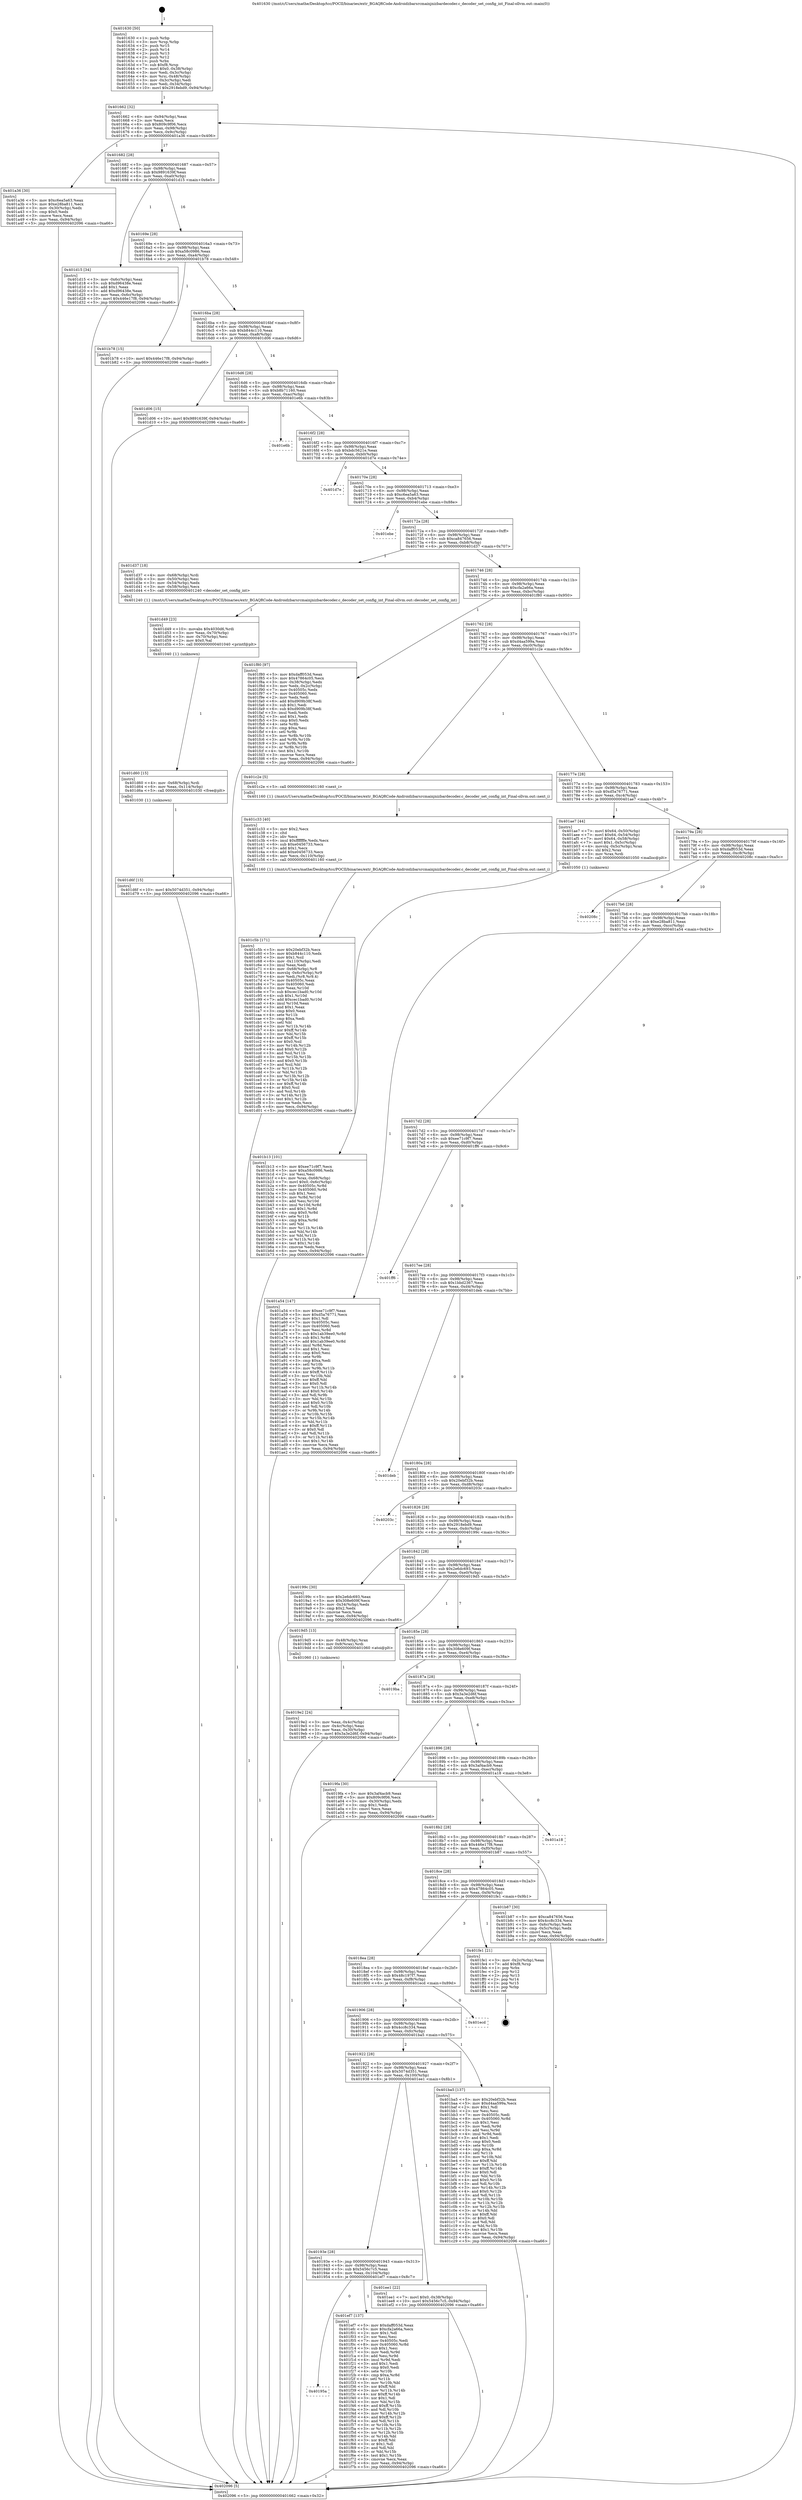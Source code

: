 digraph "0x401630" {
  label = "0x401630 (/mnt/c/Users/mathe/Desktop/tcc/POCII/binaries/extr_BGAQRCode-Androidzbarsrcmainjnizbardecoder.c_decoder_set_config_int_Final-ollvm.out::main(0))"
  labelloc = "t"
  node[shape=record]

  Entry [label="",width=0.3,height=0.3,shape=circle,fillcolor=black,style=filled]
  "0x401662" [label="{
     0x401662 [32]\l
     | [instrs]\l
     &nbsp;&nbsp;0x401662 \<+6\>: mov -0x94(%rbp),%eax\l
     &nbsp;&nbsp;0x401668 \<+2\>: mov %eax,%ecx\l
     &nbsp;&nbsp;0x40166a \<+6\>: sub $0x809c9f06,%ecx\l
     &nbsp;&nbsp;0x401670 \<+6\>: mov %eax,-0x98(%rbp)\l
     &nbsp;&nbsp;0x401676 \<+6\>: mov %ecx,-0x9c(%rbp)\l
     &nbsp;&nbsp;0x40167c \<+6\>: je 0000000000401a36 \<main+0x406\>\l
  }"]
  "0x401a36" [label="{
     0x401a36 [30]\l
     | [instrs]\l
     &nbsp;&nbsp;0x401a36 \<+5\>: mov $0xc6ea5a63,%eax\l
     &nbsp;&nbsp;0x401a3b \<+5\>: mov $0xe28ba811,%ecx\l
     &nbsp;&nbsp;0x401a40 \<+3\>: mov -0x30(%rbp),%edx\l
     &nbsp;&nbsp;0x401a43 \<+3\>: cmp $0x0,%edx\l
     &nbsp;&nbsp;0x401a46 \<+3\>: cmove %ecx,%eax\l
     &nbsp;&nbsp;0x401a49 \<+6\>: mov %eax,-0x94(%rbp)\l
     &nbsp;&nbsp;0x401a4f \<+5\>: jmp 0000000000402096 \<main+0xa66\>\l
  }"]
  "0x401682" [label="{
     0x401682 [28]\l
     | [instrs]\l
     &nbsp;&nbsp;0x401682 \<+5\>: jmp 0000000000401687 \<main+0x57\>\l
     &nbsp;&nbsp;0x401687 \<+6\>: mov -0x98(%rbp),%eax\l
     &nbsp;&nbsp;0x40168d \<+5\>: sub $0x9891639f,%eax\l
     &nbsp;&nbsp;0x401692 \<+6\>: mov %eax,-0xa0(%rbp)\l
     &nbsp;&nbsp;0x401698 \<+6\>: je 0000000000401d15 \<main+0x6e5\>\l
  }"]
  Exit [label="",width=0.3,height=0.3,shape=circle,fillcolor=black,style=filled,peripheries=2]
  "0x401d15" [label="{
     0x401d15 [34]\l
     | [instrs]\l
     &nbsp;&nbsp;0x401d15 \<+3\>: mov -0x6c(%rbp),%eax\l
     &nbsp;&nbsp;0x401d18 \<+5\>: sub $0xd96438e,%eax\l
     &nbsp;&nbsp;0x401d1d \<+3\>: add $0x1,%eax\l
     &nbsp;&nbsp;0x401d20 \<+5\>: add $0xd96438e,%eax\l
     &nbsp;&nbsp;0x401d25 \<+3\>: mov %eax,-0x6c(%rbp)\l
     &nbsp;&nbsp;0x401d28 \<+10\>: movl $0x446e17f8,-0x94(%rbp)\l
     &nbsp;&nbsp;0x401d32 \<+5\>: jmp 0000000000402096 \<main+0xa66\>\l
  }"]
  "0x40169e" [label="{
     0x40169e [28]\l
     | [instrs]\l
     &nbsp;&nbsp;0x40169e \<+5\>: jmp 00000000004016a3 \<main+0x73\>\l
     &nbsp;&nbsp;0x4016a3 \<+6\>: mov -0x98(%rbp),%eax\l
     &nbsp;&nbsp;0x4016a9 \<+5\>: sub $0xa58c0986,%eax\l
     &nbsp;&nbsp;0x4016ae \<+6\>: mov %eax,-0xa4(%rbp)\l
     &nbsp;&nbsp;0x4016b4 \<+6\>: je 0000000000401b78 \<main+0x548\>\l
  }"]
  "0x40195a" [label="{
     0x40195a\l
  }", style=dashed]
  "0x401b78" [label="{
     0x401b78 [15]\l
     | [instrs]\l
     &nbsp;&nbsp;0x401b78 \<+10\>: movl $0x446e17f8,-0x94(%rbp)\l
     &nbsp;&nbsp;0x401b82 \<+5\>: jmp 0000000000402096 \<main+0xa66\>\l
  }"]
  "0x4016ba" [label="{
     0x4016ba [28]\l
     | [instrs]\l
     &nbsp;&nbsp;0x4016ba \<+5\>: jmp 00000000004016bf \<main+0x8f\>\l
     &nbsp;&nbsp;0x4016bf \<+6\>: mov -0x98(%rbp),%eax\l
     &nbsp;&nbsp;0x4016c5 \<+5\>: sub $0xb844c110,%eax\l
     &nbsp;&nbsp;0x4016ca \<+6\>: mov %eax,-0xa8(%rbp)\l
     &nbsp;&nbsp;0x4016d0 \<+6\>: je 0000000000401d06 \<main+0x6d6\>\l
  }"]
  "0x401ef7" [label="{
     0x401ef7 [137]\l
     | [instrs]\l
     &nbsp;&nbsp;0x401ef7 \<+5\>: mov $0xdaff053d,%eax\l
     &nbsp;&nbsp;0x401efc \<+5\>: mov $0xcfa2a66a,%ecx\l
     &nbsp;&nbsp;0x401f01 \<+2\>: mov $0x1,%dl\l
     &nbsp;&nbsp;0x401f03 \<+2\>: xor %esi,%esi\l
     &nbsp;&nbsp;0x401f05 \<+7\>: mov 0x40505c,%edi\l
     &nbsp;&nbsp;0x401f0c \<+8\>: mov 0x405060,%r8d\l
     &nbsp;&nbsp;0x401f14 \<+3\>: sub $0x1,%esi\l
     &nbsp;&nbsp;0x401f17 \<+3\>: mov %edi,%r9d\l
     &nbsp;&nbsp;0x401f1a \<+3\>: add %esi,%r9d\l
     &nbsp;&nbsp;0x401f1d \<+4\>: imul %r9d,%edi\l
     &nbsp;&nbsp;0x401f21 \<+3\>: and $0x1,%edi\l
     &nbsp;&nbsp;0x401f24 \<+3\>: cmp $0x0,%edi\l
     &nbsp;&nbsp;0x401f27 \<+4\>: sete %r10b\l
     &nbsp;&nbsp;0x401f2b \<+4\>: cmp $0xa,%r8d\l
     &nbsp;&nbsp;0x401f2f \<+4\>: setl %r11b\l
     &nbsp;&nbsp;0x401f33 \<+3\>: mov %r10b,%bl\l
     &nbsp;&nbsp;0x401f36 \<+3\>: xor $0xff,%bl\l
     &nbsp;&nbsp;0x401f39 \<+3\>: mov %r11b,%r14b\l
     &nbsp;&nbsp;0x401f3c \<+4\>: xor $0xff,%r14b\l
     &nbsp;&nbsp;0x401f40 \<+3\>: xor $0x1,%dl\l
     &nbsp;&nbsp;0x401f43 \<+3\>: mov %bl,%r15b\l
     &nbsp;&nbsp;0x401f46 \<+4\>: and $0xff,%r15b\l
     &nbsp;&nbsp;0x401f4a \<+3\>: and %dl,%r10b\l
     &nbsp;&nbsp;0x401f4d \<+3\>: mov %r14b,%r12b\l
     &nbsp;&nbsp;0x401f50 \<+4\>: and $0xff,%r12b\l
     &nbsp;&nbsp;0x401f54 \<+3\>: and %dl,%r11b\l
     &nbsp;&nbsp;0x401f57 \<+3\>: or %r10b,%r15b\l
     &nbsp;&nbsp;0x401f5a \<+3\>: or %r11b,%r12b\l
     &nbsp;&nbsp;0x401f5d \<+3\>: xor %r12b,%r15b\l
     &nbsp;&nbsp;0x401f60 \<+3\>: or %r14b,%bl\l
     &nbsp;&nbsp;0x401f63 \<+3\>: xor $0xff,%bl\l
     &nbsp;&nbsp;0x401f66 \<+3\>: or $0x1,%dl\l
     &nbsp;&nbsp;0x401f69 \<+2\>: and %dl,%bl\l
     &nbsp;&nbsp;0x401f6b \<+3\>: or %bl,%r15b\l
     &nbsp;&nbsp;0x401f6e \<+4\>: test $0x1,%r15b\l
     &nbsp;&nbsp;0x401f72 \<+3\>: cmovne %ecx,%eax\l
     &nbsp;&nbsp;0x401f75 \<+6\>: mov %eax,-0x94(%rbp)\l
     &nbsp;&nbsp;0x401f7b \<+5\>: jmp 0000000000402096 \<main+0xa66\>\l
  }"]
  "0x401d06" [label="{
     0x401d06 [15]\l
     | [instrs]\l
     &nbsp;&nbsp;0x401d06 \<+10\>: movl $0x9891639f,-0x94(%rbp)\l
     &nbsp;&nbsp;0x401d10 \<+5\>: jmp 0000000000402096 \<main+0xa66\>\l
  }"]
  "0x4016d6" [label="{
     0x4016d6 [28]\l
     | [instrs]\l
     &nbsp;&nbsp;0x4016d6 \<+5\>: jmp 00000000004016db \<main+0xab\>\l
     &nbsp;&nbsp;0x4016db \<+6\>: mov -0x98(%rbp),%eax\l
     &nbsp;&nbsp;0x4016e1 \<+5\>: sub $0xb8b71160,%eax\l
     &nbsp;&nbsp;0x4016e6 \<+6\>: mov %eax,-0xac(%rbp)\l
     &nbsp;&nbsp;0x4016ec \<+6\>: je 0000000000401e6b \<main+0x83b\>\l
  }"]
  "0x40193e" [label="{
     0x40193e [28]\l
     | [instrs]\l
     &nbsp;&nbsp;0x40193e \<+5\>: jmp 0000000000401943 \<main+0x313\>\l
     &nbsp;&nbsp;0x401943 \<+6\>: mov -0x98(%rbp),%eax\l
     &nbsp;&nbsp;0x401949 \<+5\>: sub $0x5456c7c5,%eax\l
     &nbsp;&nbsp;0x40194e \<+6\>: mov %eax,-0x104(%rbp)\l
     &nbsp;&nbsp;0x401954 \<+6\>: je 0000000000401ef7 \<main+0x8c7\>\l
  }"]
  "0x401e6b" [label="{
     0x401e6b\l
  }", style=dashed]
  "0x4016f2" [label="{
     0x4016f2 [28]\l
     | [instrs]\l
     &nbsp;&nbsp;0x4016f2 \<+5\>: jmp 00000000004016f7 \<main+0xc7\>\l
     &nbsp;&nbsp;0x4016f7 \<+6\>: mov -0x98(%rbp),%eax\l
     &nbsp;&nbsp;0x4016fd \<+5\>: sub $0xbdc5621e,%eax\l
     &nbsp;&nbsp;0x401702 \<+6\>: mov %eax,-0xb0(%rbp)\l
     &nbsp;&nbsp;0x401708 \<+6\>: je 0000000000401d7e \<main+0x74e\>\l
  }"]
  "0x401ee1" [label="{
     0x401ee1 [22]\l
     | [instrs]\l
     &nbsp;&nbsp;0x401ee1 \<+7\>: movl $0x0,-0x38(%rbp)\l
     &nbsp;&nbsp;0x401ee8 \<+10\>: movl $0x5456c7c5,-0x94(%rbp)\l
     &nbsp;&nbsp;0x401ef2 \<+5\>: jmp 0000000000402096 \<main+0xa66\>\l
  }"]
  "0x401d7e" [label="{
     0x401d7e\l
  }", style=dashed]
  "0x40170e" [label="{
     0x40170e [28]\l
     | [instrs]\l
     &nbsp;&nbsp;0x40170e \<+5\>: jmp 0000000000401713 \<main+0xe3\>\l
     &nbsp;&nbsp;0x401713 \<+6\>: mov -0x98(%rbp),%eax\l
     &nbsp;&nbsp;0x401719 \<+5\>: sub $0xc6ea5a63,%eax\l
     &nbsp;&nbsp;0x40171e \<+6\>: mov %eax,-0xb4(%rbp)\l
     &nbsp;&nbsp;0x401724 \<+6\>: je 0000000000401ebe \<main+0x88e\>\l
  }"]
  "0x401d6f" [label="{
     0x401d6f [15]\l
     | [instrs]\l
     &nbsp;&nbsp;0x401d6f \<+10\>: movl $0x5074d351,-0x94(%rbp)\l
     &nbsp;&nbsp;0x401d79 \<+5\>: jmp 0000000000402096 \<main+0xa66\>\l
  }"]
  "0x401ebe" [label="{
     0x401ebe\l
  }", style=dashed]
  "0x40172a" [label="{
     0x40172a [28]\l
     | [instrs]\l
     &nbsp;&nbsp;0x40172a \<+5\>: jmp 000000000040172f \<main+0xff\>\l
     &nbsp;&nbsp;0x40172f \<+6\>: mov -0x98(%rbp),%eax\l
     &nbsp;&nbsp;0x401735 \<+5\>: sub $0xca847656,%eax\l
     &nbsp;&nbsp;0x40173a \<+6\>: mov %eax,-0xb8(%rbp)\l
     &nbsp;&nbsp;0x401740 \<+6\>: je 0000000000401d37 \<main+0x707\>\l
  }"]
  "0x401d60" [label="{
     0x401d60 [15]\l
     | [instrs]\l
     &nbsp;&nbsp;0x401d60 \<+4\>: mov -0x68(%rbp),%rdi\l
     &nbsp;&nbsp;0x401d64 \<+6\>: mov %eax,-0x114(%rbp)\l
     &nbsp;&nbsp;0x401d6a \<+5\>: call 0000000000401030 \<free@plt\>\l
     | [calls]\l
     &nbsp;&nbsp;0x401030 \{1\} (unknown)\l
  }"]
  "0x401d37" [label="{
     0x401d37 [18]\l
     | [instrs]\l
     &nbsp;&nbsp;0x401d37 \<+4\>: mov -0x68(%rbp),%rdi\l
     &nbsp;&nbsp;0x401d3b \<+3\>: mov -0x50(%rbp),%esi\l
     &nbsp;&nbsp;0x401d3e \<+3\>: mov -0x54(%rbp),%edx\l
     &nbsp;&nbsp;0x401d41 \<+3\>: mov -0x58(%rbp),%ecx\l
     &nbsp;&nbsp;0x401d44 \<+5\>: call 0000000000401240 \<decoder_set_config_int\>\l
     | [calls]\l
     &nbsp;&nbsp;0x401240 \{1\} (/mnt/c/Users/mathe/Desktop/tcc/POCII/binaries/extr_BGAQRCode-Androidzbarsrcmainjnizbardecoder.c_decoder_set_config_int_Final-ollvm.out::decoder_set_config_int)\l
  }"]
  "0x401746" [label="{
     0x401746 [28]\l
     | [instrs]\l
     &nbsp;&nbsp;0x401746 \<+5\>: jmp 000000000040174b \<main+0x11b\>\l
     &nbsp;&nbsp;0x40174b \<+6\>: mov -0x98(%rbp),%eax\l
     &nbsp;&nbsp;0x401751 \<+5\>: sub $0xcfa2a66a,%eax\l
     &nbsp;&nbsp;0x401756 \<+6\>: mov %eax,-0xbc(%rbp)\l
     &nbsp;&nbsp;0x40175c \<+6\>: je 0000000000401f80 \<main+0x950\>\l
  }"]
  "0x401d49" [label="{
     0x401d49 [23]\l
     | [instrs]\l
     &nbsp;&nbsp;0x401d49 \<+10\>: movabs $0x4030d6,%rdi\l
     &nbsp;&nbsp;0x401d53 \<+3\>: mov %eax,-0x70(%rbp)\l
     &nbsp;&nbsp;0x401d56 \<+3\>: mov -0x70(%rbp),%esi\l
     &nbsp;&nbsp;0x401d59 \<+2\>: mov $0x0,%al\l
     &nbsp;&nbsp;0x401d5b \<+5\>: call 0000000000401040 \<printf@plt\>\l
     | [calls]\l
     &nbsp;&nbsp;0x401040 \{1\} (unknown)\l
  }"]
  "0x401f80" [label="{
     0x401f80 [97]\l
     | [instrs]\l
     &nbsp;&nbsp;0x401f80 \<+5\>: mov $0xdaff053d,%eax\l
     &nbsp;&nbsp;0x401f85 \<+5\>: mov $0x47864c05,%ecx\l
     &nbsp;&nbsp;0x401f8a \<+3\>: mov -0x38(%rbp),%edx\l
     &nbsp;&nbsp;0x401f8d \<+3\>: mov %edx,-0x2c(%rbp)\l
     &nbsp;&nbsp;0x401f90 \<+7\>: mov 0x40505c,%edx\l
     &nbsp;&nbsp;0x401f97 \<+7\>: mov 0x405060,%esi\l
     &nbsp;&nbsp;0x401f9e \<+2\>: mov %edx,%edi\l
     &nbsp;&nbsp;0x401fa0 \<+6\>: add $0xd909b38f,%edi\l
     &nbsp;&nbsp;0x401fa6 \<+3\>: sub $0x1,%edi\l
     &nbsp;&nbsp;0x401fa9 \<+6\>: sub $0xd909b38f,%edi\l
     &nbsp;&nbsp;0x401faf \<+3\>: imul %edi,%edx\l
     &nbsp;&nbsp;0x401fb2 \<+3\>: and $0x1,%edx\l
     &nbsp;&nbsp;0x401fb5 \<+3\>: cmp $0x0,%edx\l
     &nbsp;&nbsp;0x401fb8 \<+4\>: sete %r8b\l
     &nbsp;&nbsp;0x401fbc \<+3\>: cmp $0xa,%esi\l
     &nbsp;&nbsp;0x401fbf \<+4\>: setl %r9b\l
     &nbsp;&nbsp;0x401fc3 \<+3\>: mov %r8b,%r10b\l
     &nbsp;&nbsp;0x401fc6 \<+3\>: and %r9b,%r10b\l
     &nbsp;&nbsp;0x401fc9 \<+3\>: xor %r9b,%r8b\l
     &nbsp;&nbsp;0x401fcc \<+3\>: or %r8b,%r10b\l
     &nbsp;&nbsp;0x401fcf \<+4\>: test $0x1,%r10b\l
     &nbsp;&nbsp;0x401fd3 \<+3\>: cmovne %ecx,%eax\l
     &nbsp;&nbsp;0x401fd6 \<+6\>: mov %eax,-0x94(%rbp)\l
     &nbsp;&nbsp;0x401fdc \<+5\>: jmp 0000000000402096 \<main+0xa66\>\l
  }"]
  "0x401762" [label="{
     0x401762 [28]\l
     | [instrs]\l
     &nbsp;&nbsp;0x401762 \<+5\>: jmp 0000000000401767 \<main+0x137\>\l
     &nbsp;&nbsp;0x401767 \<+6\>: mov -0x98(%rbp),%eax\l
     &nbsp;&nbsp;0x40176d \<+5\>: sub $0xd4aa599a,%eax\l
     &nbsp;&nbsp;0x401772 \<+6\>: mov %eax,-0xc0(%rbp)\l
     &nbsp;&nbsp;0x401778 \<+6\>: je 0000000000401c2e \<main+0x5fe\>\l
  }"]
  "0x401c5b" [label="{
     0x401c5b [171]\l
     | [instrs]\l
     &nbsp;&nbsp;0x401c5b \<+5\>: mov $0x20ebf32b,%ecx\l
     &nbsp;&nbsp;0x401c60 \<+5\>: mov $0xb844c110,%edx\l
     &nbsp;&nbsp;0x401c65 \<+3\>: mov $0x1,%sil\l
     &nbsp;&nbsp;0x401c68 \<+6\>: mov -0x110(%rbp),%edi\l
     &nbsp;&nbsp;0x401c6e \<+3\>: imul %eax,%edi\l
     &nbsp;&nbsp;0x401c71 \<+4\>: mov -0x68(%rbp),%r8\l
     &nbsp;&nbsp;0x401c75 \<+4\>: movslq -0x6c(%rbp),%r9\l
     &nbsp;&nbsp;0x401c79 \<+4\>: mov %edi,(%r8,%r9,4)\l
     &nbsp;&nbsp;0x401c7d \<+7\>: mov 0x40505c,%eax\l
     &nbsp;&nbsp;0x401c84 \<+7\>: mov 0x405060,%edi\l
     &nbsp;&nbsp;0x401c8b \<+3\>: mov %eax,%r10d\l
     &nbsp;&nbsp;0x401c8e \<+7\>: sub $0xcec1bad0,%r10d\l
     &nbsp;&nbsp;0x401c95 \<+4\>: sub $0x1,%r10d\l
     &nbsp;&nbsp;0x401c99 \<+7\>: add $0xcec1bad0,%r10d\l
     &nbsp;&nbsp;0x401ca0 \<+4\>: imul %r10d,%eax\l
     &nbsp;&nbsp;0x401ca4 \<+3\>: and $0x1,%eax\l
     &nbsp;&nbsp;0x401ca7 \<+3\>: cmp $0x0,%eax\l
     &nbsp;&nbsp;0x401caa \<+4\>: sete %r11b\l
     &nbsp;&nbsp;0x401cae \<+3\>: cmp $0xa,%edi\l
     &nbsp;&nbsp;0x401cb1 \<+3\>: setl %bl\l
     &nbsp;&nbsp;0x401cb4 \<+3\>: mov %r11b,%r14b\l
     &nbsp;&nbsp;0x401cb7 \<+4\>: xor $0xff,%r14b\l
     &nbsp;&nbsp;0x401cbb \<+3\>: mov %bl,%r15b\l
     &nbsp;&nbsp;0x401cbe \<+4\>: xor $0xff,%r15b\l
     &nbsp;&nbsp;0x401cc2 \<+4\>: xor $0x0,%sil\l
     &nbsp;&nbsp;0x401cc6 \<+3\>: mov %r14b,%r12b\l
     &nbsp;&nbsp;0x401cc9 \<+4\>: and $0x0,%r12b\l
     &nbsp;&nbsp;0x401ccd \<+3\>: and %sil,%r11b\l
     &nbsp;&nbsp;0x401cd0 \<+3\>: mov %r15b,%r13b\l
     &nbsp;&nbsp;0x401cd3 \<+4\>: and $0x0,%r13b\l
     &nbsp;&nbsp;0x401cd7 \<+3\>: and %sil,%bl\l
     &nbsp;&nbsp;0x401cda \<+3\>: or %r11b,%r12b\l
     &nbsp;&nbsp;0x401cdd \<+3\>: or %bl,%r13b\l
     &nbsp;&nbsp;0x401ce0 \<+3\>: xor %r13b,%r12b\l
     &nbsp;&nbsp;0x401ce3 \<+3\>: or %r15b,%r14b\l
     &nbsp;&nbsp;0x401ce6 \<+4\>: xor $0xff,%r14b\l
     &nbsp;&nbsp;0x401cea \<+4\>: or $0x0,%sil\l
     &nbsp;&nbsp;0x401cee \<+3\>: and %sil,%r14b\l
     &nbsp;&nbsp;0x401cf1 \<+3\>: or %r14b,%r12b\l
     &nbsp;&nbsp;0x401cf4 \<+4\>: test $0x1,%r12b\l
     &nbsp;&nbsp;0x401cf8 \<+3\>: cmovne %edx,%ecx\l
     &nbsp;&nbsp;0x401cfb \<+6\>: mov %ecx,-0x94(%rbp)\l
     &nbsp;&nbsp;0x401d01 \<+5\>: jmp 0000000000402096 \<main+0xa66\>\l
  }"]
  "0x401c2e" [label="{
     0x401c2e [5]\l
     | [instrs]\l
     &nbsp;&nbsp;0x401c2e \<+5\>: call 0000000000401160 \<next_i\>\l
     | [calls]\l
     &nbsp;&nbsp;0x401160 \{1\} (/mnt/c/Users/mathe/Desktop/tcc/POCII/binaries/extr_BGAQRCode-Androidzbarsrcmainjnizbardecoder.c_decoder_set_config_int_Final-ollvm.out::next_i)\l
  }"]
  "0x40177e" [label="{
     0x40177e [28]\l
     | [instrs]\l
     &nbsp;&nbsp;0x40177e \<+5\>: jmp 0000000000401783 \<main+0x153\>\l
     &nbsp;&nbsp;0x401783 \<+6\>: mov -0x98(%rbp),%eax\l
     &nbsp;&nbsp;0x401789 \<+5\>: sub $0xd5a76771,%eax\l
     &nbsp;&nbsp;0x40178e \<+6\>: mov %eax,-0xc4(%rbp)\l
     &nbsp;&nbsp;0x401794 \<+6\>: je 0000000000401ae7 \<main+0x4b7\>\l
  }"]
  "0x401c33" [label="{
     0x401c33 [40]\l
     | [instrs]\l
     &nbsp;&nbsp;0x401c33 \<+5\>: mov $0x2,%ecx\l
     &nbsp;&nbsp;0x401c38 \<+1\>: cltd\l
     &nbsp;&nbsp;0x401c39 \<+2\>: idiv %ecx\l
     &nbsp;&nbsp;0x401c3b \<+6\>: imul $0xfffffffe,%edx,%ecx\l
     &nbsp;&nbsp;0x401c41 \<+6\>: sub $0xe0456733,%ecx\l
     &nbsp;&nbsp;0x401c47 \<+3\>: add $0x1,%ecx\l
     &nbsp;&nbsp;0x401c4a \<+6\>: add $0xe0456733,%ecx\l
     &nbsp;&nbsp;0x401c50 \<+6\>: mov %ecx,-0x110(%rbp)\l
     &nbsp;&nbsp;0x401c56 \<+5\>: call 0000000000401160 \<next_i\>\l
     | [calls]\l
     &nbsp;&nbsp;0x401160 \{1\} (/mnt/c/Users/mathe/Desktop/tcc/POCII/binaries/extr_BGAQRCode-Androidzbarsrcmainjnizbardecoder.c_decoder_set_config_int_Final-ollvm.out::next_i)\l
  }"]
  "0x401ae7" [label="{
     0x401ae7 [44]\l
     | [instrs]\l
     &nbsp;&nbsp;0x401ae7 \<+7\>: movl $0x64,-0x50(%rbp)\l
     &nbsp;&nbsp;0x401aee \<+7\>: movl $0x64,-0x54(%rbp)\l
     &nbsp;&nbsp;0x401af5 \<+7\>: movl $0x64,-0x58(%rbp)\l
     &nbsp;&nbsp;0x401afc \<+7\>: movl $0x1,-0x5c(%rbp)\l
     &nbsp;&nbsp;0x401b03 \<+4\>: movslq -0x5c(%rbp),%rax\l
     &nbsp;&nbsp;0x401b07 \<+4\>: shl $0x2,%rax\l
     &nbsp;&nbsp;0x401b0b \<+3\>: mov %rax,%rdi\l
     &nbsp;&nbsp;0x401b0e \<+5\>: call 0000000000401050 \<malloc@plt\>\l
     | [calls]\l
     &nbsp;&nbsp;0x401050 \{1\} (unknown)\l
  }"]
  "0x40179a" [label="{
     0x40179a [28]\l
     | [instrs]\l
     &nbsp;&nbsp;0x40179a \<+5\>: jmp 000000000040179f \<main+0x16f\>\l
     &nbsp;&nbsp;0x40179f \<+6\>: mov -0x98(%rbp),%eax\l
     &nbsp;&nbsp;0x4017a5 \<+5\>: sub $0xdaff053d,%eax\l
     &nbsp;&nbsp;0x4017aa \<+6\>: mov %eax,-0xc8(%rbp)\l
     &nbsp;&nbsp;0x4017b0 \<+6\>: je 000000000040208c \<main+0xa5c\>\l
  }"]
  "0x401922" [label="{
     0x401922 [28]\l
     | [instrs]\l
     &nbsp;&nbsp;0x401922 \<+5\>: jmp 0000000000401927 \<main+0x2f7\>\l
     &nbsp;&nbsp;0x401927 \<+6\>: mov -0x98(%rbp),%eax\l
     &nbsp;&nbsp;0x40192d \<+5\>: sub $0x5074d351,%eax\l
     &nbsp;&nbsp;0x401932 \<+6\>: mov %eax,-0x100(%rbp)\l
     &nbsp;&nbsp;0x401938 \<+6\>: je 0000000000401ee1 \<main+0x8b1\>\l
  }"]
  "0x40208c" [label="{
     0x40208c\l
  }", style=dashed]
  "0x4017b6" [label="{
     0x4017b6 [28]\l
     | [instrs]\l
     &nbsp;&nbsp;0x4017b6 \<+5\>: jmp 00000000004017bb \<main+0x18b\>\l
     &nbsp;&nbsp;0x4017bb \<+6\>: mov -0x98(%rbp),%eax\l
     &nbsp;&nbsp;0x4017c1 \<+5\>: sub $0xe28ba811,%eax\l
     &nbsp;&nbsp;0x4017c6 \<+6\>: mov %eax,-0xcc(%rbp)\l
     &nbsp;&nbsp;0x4017cc \<+6\>: je 0000000000401a54 \<main+0x424\>\l
  }"]
  "0x401ba5" [label="{
     0x401ba5 [137]\l
     | [instrs]\l
     &nbsp;&nbsp;0x401ba5 \<+5\>: mov $0x20ebf32b,%eax\l
     &nbsp;&nbsp;0x401baa \<+5\>: mov $0xd4aa599a,%ecx\l
     &nbsp;&nbsp;0x401baf \<+2\>: mov $0x1,%dl\l
     &nbsp;&nbsp;0x401bb1 \<+2\>: xor %esi,%esi\l
     &nbsp;&nbsp;0x401bb3 \<+7\>: mov 0x40505c,%edi\l
     &nbsp;&nbsp;0x401bba \<+8\>: mov 0x405060,%r8d\l
     &nbsp;&nbsp;0x401bc2 \<+3\>: sub $0x1,%esi\l
     &nbsp;&nbsp;0x401bc5 \<+3\>: mov %edi,%r9d\l
     &nbsp;&nbsp;0x401bc8 \<+3\>: add %esi,%r9d\l
     &nbsp;&nbsp;0x401bcb \<+4\>: imul %r9d,%edi\l
     &nbsp;&nbsp;0x401bcf \<+3\>: and $0x1,%edi\l
     &nbsp;&nbsp;0x401bd2 \<+3\>: cmp $0x0,%edi\l
     &nbsp;&nbsp;0x401bd5 \<+4\>: sete %r10b\l
     &nbsp;&nbsp;0x401bd9 \<+4\>: cmp $0xa,%r8d\l
     &nbsp;&nbsp;0x401bdd \<+4\>: setl %r11b\l
     &nbsp;&nbsp;0x401be1 \<+3\>: mov %r10b,%bl\l
     &nbsp;&nbsp;0x401be4 \<+3\>: xor $0xff,%bl\l
     &nbsp;&nbsp;0x401be7 \<+3\>: mov %r11b,%r14b\l
     &nbsp;&nbsp;0x401bea \<+4\>: xor $0xff,%r14b\l
     &nbsp;&nbsp;0x401bee \<+3\>: xor $0x0,%dl\l
     &nbsp;&nbsp;0x401bf1 \<+3\>: mov %bl,%r15b\l
     &nbsp;&nbsp;0x401bf4 \<+4\>: and $0x0,%r15b\l
     &nbsp;&nbsp;0x401bf8 \<+3\>: and %dl,%r10b\l
     &nbsp;&nbsp;0x401bfb \<+3\>: mov %r14b,%r12b\l
     &nbsp;&nbsp;0x401bfe \<+4\>: and $0x0,%r12b\l
     &nbsp;&nbsp;0x401c02 \<+3\>: and %dl,%r11b\l
     &nbsp;&nbsp;0x401c05 \<+3\>: or %r10b,%r15b\l
     &nbsp;&nbsp;0x401c08 \<+3\>: or %r11b,%r12b\l
     &nbsp;&nbsp;0x401c0b \<+3\>: xor %r12b,%r15b\l
     &nbsp;&nbsp;0x401c0e \<+3\>: or %r14b,%bl\l
     &nbsp;&nbsp;0x401c11 \<+3\>: xor $0xff,%bl\l
     &nbsp;&nbsp;0x401c14 \<+3\>: or $0x0,%dl\l
     &nbsp;&nbsp;0x401c17 \<+2\>: and %dl,%bl\l
     &nbsp;&nbsp;0x401c19 \<+3\>: or %bl,%r15b\l
     &nbsp;&nbsp;0x401c1c \<+4\>: test $0x1,%r15b\l
     &nbsp;&nbsp;0x401c20 \<+3\>: cmovne %ecx,%eax\l
     &nbsp;&nbsp;0x401c23 \<+6\>: mov %eax,-0x94(%rbp)\l
     &nbsp;&nbsp;0x401c29 \<+5\>: jmp 0000000000402096 \<main+0xa66\>\l
  }"]
  "0x401a54" [label="{
     0x401a54 [147]\l
     | [instrs]\l
     &nbsp;&nbsp;0x401a54 \<+5\>: mov $0xee71c9f7,%eax\l
     &nbsp;&nbsp;0x401a59 \<+5\>: mov $0xd5a76771,%ecx\l
     &nbsp;&nbsp;0x401a5e \<+2\>: mov $0x1,%dl\l
     &nbsp;&nbsp;0x401a60 \<+7\>: mov 0x40505c,%esi\l
     &nbsp;&nbsp;0x401a67 \<+7\>: mov 0x405060,%edi\l
     &nbsp;&nbsp;0x401a6e \<+3\>: mov %esi,%r8d\l
     &nbsp;&nbsp;0x401a71 \<+7\>: sub $0x1ab39ee0,%r8d\l
     &nbsp;&nbsp;0x401a78 \<+4\>: sub $0x1,%r8d\l
     &nbsp;&nbsp;0x401a7c \<+7\>: add $0x1ab39ee0,%r8d\l
     &nbsp;&nbsp;0x401a83 \<+4\>: imul %r8d,%esi\l
     &nbsp;&nbsp;0x401a87 \<+3\>: and $0x1,%esi\l
     &nbsp;&nbsp;0x401a8a \<+3\>: cmp $0x0,%esi\l
     &nbsp;&nbsp;0x401a8d \<+4\>: sete %r9b\l
     &nbsp;&nbsp;0x401a91 \<+3\>: cmp $0xa,%edi\l
     &nbsp;&nbsp;0x401a94 \<+4\>: setl %r10b\l
     &nbsp;&nbsp;0x401a98 \<+3\>: mov %r9b,%r11b\l
     &nbsp;&nbsp;0x401a9b \<+4\>: xor $0xff,%r11b\l
     &nbsp;&nbsp;0x401a9f \<+3\>: mov %r10b,%bl\l
     &nbsp;&nbsp;0x401aa2 \<+3\>: xor $0xff,%bl\l
     &nbsp;&nbsp;0x401aa5 \<+3\>: xor $0x0,%dl\l
     &nbsp;&nbsp;0x401aa8 \<+3\>: mov %r11b,%r14b\l
     &nbsp;&nbsp;0x401aab \<+4\>: and $0x0,%r14b\l
     &nbsp;&nbsp;0x401aaf \<+3\>: and %dl,%r9b\l
     &nbsp;&nbsp;0x401ab2 \<+3\>: mov %bl,%r15b\l
     &nbsp;&nbsp;0x401ab5 \<+4\>: and $0x0,%r15b\l
     &nbsp;&nbsp;0x401ab9 \<+3\>: and %dl,%r10b\l
     &nbsp;&nbsp;0x401abc \<+3\>: or %r9b,%r14b\l
     &nbsp;&nbsp;0x401abf \<+3\>: or %r10b,%r15b\l
     &nbsp;&nbsp;0x401ac2 \<+3\>: xor %r15b,%r14b\l
     &nbsp;&nbsp;0x401ac5 \<+3\>: or %bl,%r11b\l
     &nbsp;&nbsp;0x401ac8 \<+4\>: xor $0xff,%r11b\l
     &nbsp;&nbsp;0x401acc \<+3\>: or $0x0,%dl\l
     &nbsp;&nbsp;0x401acf \<+3\>: and %dl,%r11b\l
     &nbsp;&nbsp;0x401ad2 \<+3\>: or %r11b,%r14b\l
     &nbsp;&nbsp;0x401ad5 \<+4\>: test $0x1,%r14b\l
     &nbsp;&nbsp;0x401ad9 \<+3\>: cmovne %ecx,%eax\l
     &nbsp;&nbsp;0x401adc \<+6\>: mov %eax,-0x94(%rbp)\l
     &nbsp;&nbsp;0x401ae2 \<+5\>: jmp 0000000000402096 \<main+0xa66\>\l
  }"]
  "0x4017d2" [label="{
     0x4017d2 [28]\l
     | [instrs]\l
     &nbsp;&nbsp;0x4017d2 \<+5\>: jmp 00000000004017d7 \<main+0x1a7\>\l
     &nbsp;&nbsp;0x4017d7 \<+6\>: mov -0x98(%rbp),%eax\l
     &nbsp;&nbsp;0x4017dd \<+5\>: sub $0xee71c9f7,%eax\l
     &nbsp;&nbsp;0x4017e2 \<+6\>: mov %eax,-0xd0(%rbp)\l
     &nbsp;&nbsp;0x4017e8 \<+6\>: je 0000000000401ff6 \<main+0x9c6\>\l
  }"]
  "0x401906" [label="{
     0x401906 [28]\l
     | [instrs]\l
     &nbsp;&nbsp;0x401906 \<+5\>: jmp 000000000040190b \<main+0x2db\>\l
     &nbsp;&nbsp;0x40190b \<+6\>: mov -0x98(%rbp),%eax\l
     &nbsp;&nbsp;0x401911 \<+5\>: sub $0x4cc8c334,%eax\l
     &nbsp;&nbsp;0x401916 \<+6\>: mov %eax,-0xfc(%rbp)\l
     &nbsp;&nbsp;0x40191c \<+6\>: je 0000000000401ba5 \<main+0x575\>\l
  }"]
  "0x401ff6" [label="{
     0x401ff6\l
  }", style=dashed]
  "0x4017ee" [label="{
     0x4017ee [28]\l
     | [instrs]\l
     &nbsp;&nbsp;0x4017ee \<+5\>: jmp 00000000004017f3 \<main+0x1c3\>\l
     &nbsp;&nbsp;0x4017f3 \<+6\>: mov -0x98(%rbp),%eax\l
     &nbsp;&nbsp;0x4017f9 \<+5\>: sub $0x1bbd2367,%eax\l
     &nbsp;&nbsp;0x4017fe \<+6\>: mov %eax,-0xd4(%rbp)\l
     &nbsp;&nbsp;0x401804 \<+6\>: je 0000000000401deb \<main+0x7bb\>\l
  }"]
  "0x401ecd" [label="{
     0x401ecd\l
  }", style=dashed]
  "0x401deb" [label="{
     0x401deb\l
  }", style=dashed]
  "0x40180a" [label="{
     0x40180a [28]\l
     | [instrs]\l
     &nbsp;&nbsp;0x40180a \<+5\>: jmp 000000000040180f \<main+0x1df\>\l
     &nbsp;&nbsp;0x40180f \<+6\>: mov -0x98(%rbp),%eax\l
     &nbsp;&nbsp;0x401815 \<+5\>: sub $0x20ebf32b,%eax\l
     &nbsp;&nbsp;0x40181a \<+6\>: mov %eax,-0xd8(%rbp)\l
     &nbsp;&nbsp;0x401820 \<+6\>: je 000000000040203c \<main+0xa0c\>\l
  }"]
  "0x4018ea" [label="{
     0x4018ea [28]\l
     | [instrs]\l
     &nbsp;&nbsp;0x4018ea \<+5\>: jmp 00000000004018ef \<main+0x2bf\>\l
     &nbsp;&nbsp;0x4018ef \<+6\>: mov -0x98(%rbp),%eax\l
     &nbsp;&nbsp;0x4018f5 \<+5\>: sub $0x48c197f7,%eax\l
     &nbsp;&nbsp;0x4018fa \<+6\>: mov %eax,-0xf8(%rbp)\l
     &nbsp;&nbsp;0x401900 \<+6\>: je 0000000000401ecd \<main+0x89d\>\l
  }"]
  "0x40203c" [label="{
     0x40203c\l
  }", style=dashed]
  "0x401826" [label="{
     0x401826 [28]\l
     | [instrs]\l
     &nbsp;&nbsp;0x401826 \<+5\>: jmp 000000000040182b \<main+0x1fb\>\l
     &nbsp;&nbsp;0x40182b \<+6\>: mov -0x98(%rbp),%eax\l
     &nbsp;&nbsp;0x401831 \<+5\>: sub $0x2918ebd9,%eax\l
     &nbsp;&nbsp;0x401836 \<+6\>: mov %eax,-0xdc(%rbp)\l
     &nbsp;&nbsp;0x40183c \<+6\>: je 000000000040199c \<main+0x36c\>\l
  }"]
  "0x401fe1" [label="{
     0x401fe1 [21]\l
     | [instrs]\l
     &nbsp;&nbsp;0x401fe1 \<+3\>: mov -0x2c(%rbp),%eax\l
     &nbsp;&nbsp;0x401fe4 \<+7\>: add $0xf8,%rsp\l
     &nbsp;&nbsp;0x401feb \<+1\>: pop %rbx\l
     &nbsp;&nbsp;0x401fec \<+2\>: pop %r12\l
     &nbsp;&nbsp;0x401fee \<+2\>: pop %r13\l
     &nbsp;&nbsp;0x401ff0 \<+2\>: pop %r14\l
     &nbsp;&nbsp;0x401ff2 \<+2\>: pop %r15\l
     &nbsp;&nbsp;0x401ff4 \<+1\>: pop %rbp\l
     &nbsp;&nbsp;0x401ff5 \<+1\>: ret\l
  }"]
  "0x40199c" [label="{
     0x40199c [30]\l
     | [instrs]\l
     &nbsp;&nbsp;0x40199c \<+5\>: mov $0x2e6dc693,%eax\l
     &nbsp;&nbsp;0x4019a1 \<+5\>: mov $0x308e609f,%ecx\l
     &nbsp;&nbsp;0x4019a6 \<+3\>: mov -0x34(%rbp),%edx\l
     &nbsp;&nbsp;0x4019a9 \<+3\>: cmp $0x2,%edx\l
     &nbsp;&nbsp;0x4019ac \<+3\>: cmovne %ecx,%eax\l
     &nbsp;&nbsp;0x4019af \<+6\>: mov %eax,-0x94(%rbp)\l
     &nbsp;&nbsp;0x4019b5 \<+5\>: jmp 0000000000402096 \<main+0xa66\>\l
  }"]
  "0x401842" [label="{
     0x401842 [28]\l
     | [instrs]\l
     &nbsp;&nbsp;0x401842 \<+5\>: jmp 0000000000401847 \<main+0x217\>\l
     &nbsp;&nbsp;0x401847 \<+6\>: mov -0x98(%rbp),%eax\l
     &nbsp;&nbsp;0x40184d \<+5\>: sub $0x2e6dc693,%eax\l
     &nbsp;&nbsp;0x401852 \<+6\>: mov %eax,-0xe0(%rbp)\l
     &nbsp;&nbsp;0x401858 \<+6\>: je 00000000004019d5 \<main+0x3a5\>\l
  }"]
  "0x402096" [label="{
     0x402096 [5]\l
     | [instrs]\l
     &nbsp;&nbsp;0x402096 \<+5\>: jmp 0000000000401662 \<main+0x32\>\l
  }"]
  "0x401630" [label="{
     0x401630 [50]\l
     | [instrs]\l
     &nbsp;&nbsp;0x401630 \<+1\>: push %rbp\l
     &nbsp;&nbsp;0x401631 \<+3\>: mov %rsp,%rbp\l
     &nbsp;&nbsp;0x401634 \<+2\>: push %r15\l
     &nbsp;&nbsp;0x401636 \<+2\>: push %r14\l
     &nbsp;&nbsp;0x401638 \<+2\>: push %r13\l
     &nbsp;&nbsp;0x40163a \<+2\>: push %r12\l
     &nbsp;&nbsp;0x40163c \<+1\>: push %rbx\l
     &nbsp;&nbsp;0x40163d \<+7\>: sub $0xf8,%rsp\l
     &nbsp;&nbsp;0x401644 \<+7\>: movl $0x0,-0x38(%rbp)\l
     &nbsp;&nbsp;0x40164b \<+3\>: mov %edi,-0x3c(%rbp)\l
     &nbsp;&nbsp;0x40164e \<+4\>: mov %rsi,-0x48(%rbp)\l
     &nbsp;&nbsp;0x401652 \<+3\>: mov -0x3c(%rbp),%edi\l
     &nbsp;&nbsp;0x401655 \<+3\>: mov %edi,-0x34(%rbp)\l
     &nbsp;&nbsp;0x401658 \<+10\>: movl $0x2918ebd9,-0x94(%rbp)\l
  }"]
  "0x4018ce" [label="{
     0x4018ce [28]\l
     | [instrs]\l
     &nbsp;&nbsp;0x4018ce \<+5\>: jmp 00000000004018d3 \<main+0x2a3\>\l
     &nbsp;&nbsp;0x4018d3 \<+6\>: mov -0x98(%rbp),%eax\l
     &nbsp;&nbsp;0x4018d9 \<+5\>: sub $0x47864c05,%eax\l
     &nbsp;&nbsp;0x4018de \<+6\>: mov %eax,-0xf4(%rbp)\l
     &nbsp;&nbsp;0x4018e4 \<+6\>: je 0000000000401fe1 \<main+0x9b1\>\l
  }"]
  "0x4019d5" [label="{
     0x4019d5 [13]\l
     | [instrs]\l
     &nbsp;&nbsp;0x4019d5 \<+4\>: mov -0x48(%rbp),%rax\l
     &nbsp;&nbsp;0x4019d9 \<+4\>: mov 0x8(%rax),%rdi\l
     &nbsp;&nbsp;0x4019dd \<+5\>: call 0000000000401060 \<atoi@plt\>\l
     | [calls]\l
     &nbsp;&nbsp;0x401060 \{1\} (unknown)\l
  }"]
  "0x40185e" [label="{
     0x40185e [28]\l
     | [instrs]\l
     &nbsp;&nbsp;0x40185e \<+5\>: jmp 0000000000401863 \<main+0x233\>\l
     &nbsp;&nbsp;0x401863 \<+6\>: mov -0x98(%rbp),%eax\l
     &nbsp;&nbsp;0x401869 \<+5\>: sub $0x308e609f,%eax\l
     &nbsp;&nbsp;0x40186e \<+6\>: mov %eax,-0xe4(%rbp)\l
     &nbsp;&nbsp;0x401874 \<+6\>: je 00000000004019ba \<main+0x38a\>\l
  }"]
  "0x4019e2" [label="{
     0x4019e2 [24]\l
     | [instrs]\l
     &nbsp;&nbsp;0x4019e2 \<+3\>: mov %eax,-0x4c(%rbp)\l
     &nbsp;&nbsp;0x4019e5 \<+3\>: mov -0x4c(%rbp),%eax\l
     &nbsp;&nbsp;0x4019e8 \<+3\>: mov %eax,-0x30(%rbp)\l
     &nbsp;&nbsp;0x4019eb \<+10\>: movl $0x3a3e2d6f,-0x94(%rbp)\l
     &nbsp;&nbsp;0x4019f5 \<+5\>: jmp 0000000000402096 \<main+0xa66\>\l
  }"]
  "0x401b87" [label="{
     0x401b87 [30]\l
     | [instrs]\l
     &nbsp;&nbsp;0x401b87 \<+5\>: mov $0xca847656,%eax\l
     &nbsp;&nbsp;0x401b8c \<+5\>: mov $0x4cc8c334,%ecx\l
     &nbsp;&nbsp;0x401b91 \<+3\>: mov -0x6c(%rbp),%edx\l
     &nbsp;&nbsp;0x401b94 \<+3\>: cmp -0x5c(%rbp),%edx\l
     &nbsp;&nbsp;0x401b97 \<+3\>: cmovl %ecx,%eax\l
     &nbsp;&nbsp;0x401b9a \<+6\>: mov %eax,-0x94(%rbp)\l
     &nbsp;&nbsp;0x401ba0 \<+5\>: jmp 0000000000402096 \<main+0xa66\>\l
  }"]
  "0x4019ba" [label="{
     0x4019ba\l
  }", style=dashed]
  "0x40187a" [label="{
     0x40187a [28]\l
     | [instrs]\l
     &nbsp;&nbsp;0x40187a \<+5\>: jmp 000000000040187f \<main+0x24f\>\l
     &nbsp;&nbsp;0x40187f \<+6\>: mov -0x98(%rbp),%eax\l
     &nbsp;&nbsp;0x401885 \<+5\>: sub $0x3a3e2d6f,%eax\l
     &nbsp;&nbsp;0x40188a \<+6\>: mov %eax,-0xe8(%rbp)\l
     &nbsp;&nbsp;0x401890 \<+6\>: je 00000000004019fa \<main+0x3ca\>\l
  }"]
  "0x4018b2" [label="{
     0x4018b2 [28]\l
     | [instrs]\l
     &nbsp;&nbsp;0x4018b2 \<+5\>: jmp 00000000004018b7 \<main+0x287\>\l
     &nbsp;&nbsp;0x4018b7 \<+6\>: mov -0x98(%rbp),%eax\l
     &nbsp;&nbsp;0x4018bd \<+5\>: sub $0x446e17f8,%eax\l
     &nbsp;&nbsp;0x4018c2 \<+6\>: mov %eax,-0xf0(%rbp)\l
     &nbsp;&nbsp;0x4018c8 \<+6\>: je 0000000000401b87 \<main+0x557\>\l
  }"]
  "0x4019fa" [label="{
     0x4019fa [30]\l
     | [instrs]\l
     &nbsp;&nbsp;0x4019fa \<+5\>: mov $0x3af4acb9,%eax\l
     &nbsp;&nbsp;0x4019ff \<+5\>: mov $0x809c9f06,%ecx\l
     &nbsp;&nbsp;0x401a04 \<+3\>: mov -0x30(%rbp),%edx\l
     &nbsp;&nbsp;0x401a07 \<+3\>: cmp $0x1,%edx\l
     &nbsp;&nbsp;0x401a0a \<+3\>: cmovl %ecx,%eax\l
     &nbsp;&nbsp;0x401a0d \<+6\>: mov %eax,-0x94(%rbp)\l
     &nbsp;&nbsp;0x401a13 \<+5\>: jmp 0000000000402096 \<main+0xa66\>\l
  }"]
  "0x401896" [label="{
     0x401896 [28]\l
     | [instrs]\l
     &nbsp;&nbsp;0x401896 \<+5\>: jmp 000000000040189b \<main+0x26b\>\l
     &nbsp;&nbsp;0x40189b \<+6\>: mov -0x98(%rbp),%eax\l
     &nbsp;&nbsp;0x4018a1 \<+5\>: sub $0x3af4acb9,%eax\l
     &nbsp;&nbsp;0x4018a6 \<+6\>: mov %eax,-0xec(%rbp)\l
     &nbsp;&nbsp;0x4018ac \<+6\>: je 0000000000401a18 \<main+0x3e8\>\l
  }"]
  "0x401b13" [label="{
     0x401b13 [101]\l
     | [instrs]\l
     &nbsp;&nbsp;0x401b13 \<+5\>: mov $0xee71c9f7,%ecx\l
     &nbsp;&nbsp;0x401b18 \<+5\>: mov $0xa58c0986,%edx\l
     &nbsp;&nbsp;0x401b1d \<+2\>: xor %esi,%esi\l
     &nbsp;&nbsp;0x401b1f \<+4\>: mov %rax,-0x68(%rbp)\l
     &nbsp;&nbsp;0x401b23 \<+7\>: movl $0x0,-0x6c(%rbp)\l
     &nbsp;&nbsp;0x401b2a \<+8\>: mov 0x40505c,%r8d\l
     &nbsp;&nbsp;0x401b32 \<+8\>: mov 0x405060,%r9d\l
     &nbsp;&nbsp;0x401b3a \<+3\>: sub $0x1,%esi\l
     &nbsp;&nbsp;0x401b3d \<+3\>: mov %r8d,%r10d\l
     &nbsp;&nbsp;0x401b40 \<+3\>: add %esi,%r10d\l
     &nbsp;&nbsp;0x401b43 \<+4\>: imul %r10d,%r8d\l
     &nbsp;&nbsp;0x401b47 \<+4\>: and $0x1,%r8d\l
     &nbsp;&nbsp;0x401b4b \<+4\>: cmp $0x0,%r8d\l
     &nbsp;&nbsp;0x401b4f \<+4\>: sete %r11b\l
     &nbsp;&nbsp;0x401b53 \<+4\>: cmp $0xa,%r9d\l
     &nbsp;&nbsp;0x401b57 \<+3\>: setl %bl\l
     &nbsp;&nbsp;0x401b5a \<+3\>: mov %r11b,%r14b\l
     &nbsp;&nbsp;0x401b5d \<+3\>: and %bl,%r14b\l
     &nbsp;&nbsp;0x401b60 \<+3\>: xor %bl,%r11b\l
     &nbsp;&nbsp;0x401b63 \<+3\>: or %r11b,%r14b\l
     &nbsp;&nbsp;0x401b66 \<+4\>: test $0x1,%r14b\l
     &nbsp;&nbsp;0x401b6a \<+3\>: cmovne %edx,%ecx\l
     &nbsp;&nbsp;0x401b6d \<+6\>: mov %ecx,-0x94(%rbp)\l
     &nbsp;&nbsp;0x401b73 \<+5\>: jmp 0000000000402096 \<main+0xa66\>\l
  }"]
  "0x401a18" [label="{
     0x401a18\l
  }", style=dashed]
  Entry -> "0x401630" [label=" 1"]
  "0x401662" -> "0x401a36" [label=" 1"]
  "0x401662" -> "0x401682" [label=" 17"]
  "0x401fe1" -> Exit [label=" 1"]
  "0x401682" -> "0x401d15" [label=" 1"]
  "0x401682" -> "0x40169e" [label=" 16"]
  "0x401f80" -> "0x402096" [label=" 1"]
  "0x40169e" -> "0x401b78" [label=" 1"]
  "0x40169e" -> "0x4016ba" [label=" 15"]
  "0x401ef7" -> "0x402096" [label=" 1"]
  "0x4016ba" -> "0x401d06" [label=" 1"]
  "0x4016ba" -> "0x4016d6" [label=" 14"]
  "0x40193e" -> "0x40195a" [label=" 0"]
  "0x4016d6" -> "0x401e6b" [label=" 0"]
  "0x4016d6" -> "0x4016f2" [label=" 14"]
  "0x40193e" -> "0x401ef7" [label=" 1"]
  "0x4016f2" -> "0x401d7e" [label=" 0"]
  "0x4016f2" -> "0x40170e" [label=" 14"]
  "0x401ee1" -> "0x402096" [label=" 1"]
  "0x40170e" -> "0x401ebe" [label=" 0"]
  "0x40170e" -> "0x40172a" [label=" 14"]
  "0x401922" -> "0x401ee1" [label=" 1"]
  "0x40172a" -> "0x401d37" [label=" 1"]
  "0x40172a" -> "0x401746" [label=" 13"]
  "0x401922" -> "0x40193e" [label=" 1"]
  "0x401746" -> "0x401f80" [label=" 1"]
  "0x401746" -> "0x401762" [label=" 12"]
  "0x401d6f" -> "0x402096" [label=" 1"]
  "0x401762" -> "0x401c2e" [label=" 1"]
  "0x401762" -> "0x40177e" [label=" 11"]
  "0x401d60" -> "0x401d6f" [label=" 1"]
  "0x40177e" -> "0x401ae7" [label=" 1"]
  "0x40177e" -> "0x40179a" [label=" 10"]
  "0x401d49" -> "0x401d60" [label=" 1"]
  "0x40179a" -> "0x40208c" [label=" 0"]
  "0x40179a" -> "0x4017b6" [label=" 10"]
  "0x401d37" -> "0x401d49" [label=" 1"]
  "0x4017b6" -> "0x401a54" [label=" 1"]
  "0x4017b6" -> "0x4017d2" [label=" 9"]
  "0x401d15" -> "0x402096" [label=" 1"]
  "0x4017d2" -> "0x401ff6" [label=" 0"]
  "0x4017d2" -> "0x4017ee" [label=" 9"]
  "0x401c5b" -> "0x402096" [label=" 1"]
  "0x4017ee" -> "0x401deb" [label=" 0"]
  "0x4017ee" -> "0x40180a" [label=" 9"]
  "0x401c33" -> "0x401c5b" [label=" 1"]
  "0x40180a" -> "0x40203c" [label=" 0"]
  "0x40180a" -> "0x401826" [label=" 9"]
  "0x401ba5" -> "0x402096" [label=" 1"]
  "0x401826" -> "0x40199c" [label=" 1"]
  "0x401826" -> "0x401842" [label=" 8"]
  "0x40199c" -> "0x402096" [label=" 1"]
  "0x401630" -> "0x401662" [label=" 1"]
  "0x402096" -> "0x401662" [label=" 17"]
  "0x401906" -> "0x401922" [label=" 2"]
  "0x401842" -> "0x4019d5" [label=" 1"]
  "0x401842" -> "0x40185e" [label=" 7"]
  "0x4019d5" -> "0x4019e2" [label=" 1"]
  "0x4019e2" -> "0x402096" [label=" 1"]
  "0x401d06" -> "0x402096" [label=" 1"]
  "0x40185e" -> "0x4019ba" [label=" 0"]
  "0x40185e" -> "0x40187a" [label=" 7"]
  "0x4018ea" -> "0x401906" [label=" 3"]
  "0x40187a" -> "0x4019fa" [label=" 1"]
  "0x40187a" -> "0x401896" [label=" 6"]
  "0x4019fa" -> "0x402096" [label=" 1"]
  "0x401a36" -> "0x402096" [label=" 1"]
  "0x401a54" -> "0x402096" [label=" 1"]
  "0x401ae7" -> "0x401b13" [label=" 1"]
  "0x401b13" -> "0x402096" [label=" 1"]
  "0x401b78" -> "0x402096" [label=" 1"]
  "0x401c2e" -> "0x401c33" [label=" 1"]
  "0x401896" -> "0x401a18" [label=" 0"]
  "0x401896" -> "0x4018b2" [label=" 6"]
  "0x4018ea" -> "0x401ecd" [label=" 0"]
  "0x4018b2" -> "0x401b87" [label=" 2"]
  "0x4018b2" -> "0x4018ce" [label=" 4"]
  "0x401b87" -> "0x402096" [label=" 2"]
  "0x401906" -> "0x401ba5" [label=" 1"]
  "0x4018ce" -> "0x401fe1" [label=" 1"]
  "0x4018ce" -> "0x4018ea" [label=" 3"]
}
